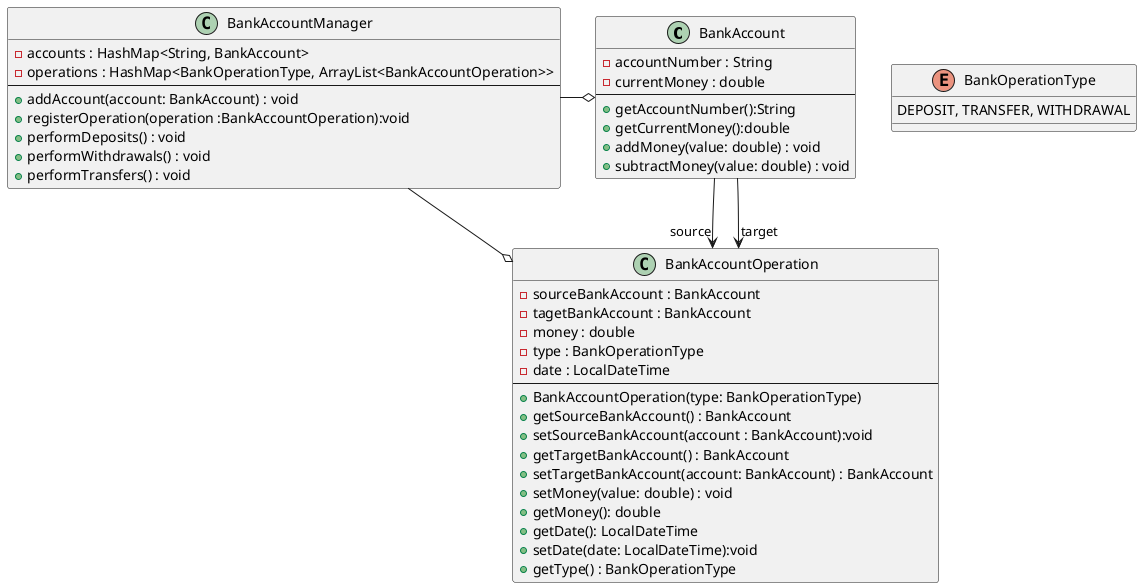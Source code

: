 @startuml test


class BankAccount {
    - accountNumber : String
    - currentMoney : double
    ----
    + getAccountNumber():String
    + getCurrentMoney():double
    + addMoney(value: double) : void
    + subtractMoney(value: double) : void
}

class BankAccountManager {
    - accounts : HashMap<String, BankAccount>
    - operations : HashMap<BankOperationType, ArrayList<BankAccountOperation>>
    ----
    + addAccount(account: BankAccount) : void
    + registerOperation(operation :BankAccountOperation):void
    + performDeposits() : void
    + performWithdrawals() : void
    + performTransfers() : void
}


class BankAccountOperation{
    - sourceBankAccount : BankAccount
    - tagetBankAccount : BankAccount
    - money : double
    - type : BankOperationType
    - date : LocalDateTime
    ----
    + BankAccountOperation(type: BankOperationType)
    + getSourceBankAccount() : BankAccount
    + setSourceBankAccount(account : BankAccount):void
    + getTargetBankAccount() : BankAccount
    + setTargetBankAccount(account: BankAccount) : BankAccount
    + setMoney(value: double) : void
    + getMoney(): double
    + getDate(): LocalDateTime
    + setDate(date: LocalDateTime):void
    + getType() : BankOperationType
}

enum BankOperationType{
    DEPOSIT, TRANSFER, WITHDRAWAL
}


BankAccount --> "source" BankAccountOperation
BankAccount --> "target" BankAccountOperation
BankAccountManager -o BankAccount
BankAccountManager -o BankAccountOperation

@enduml